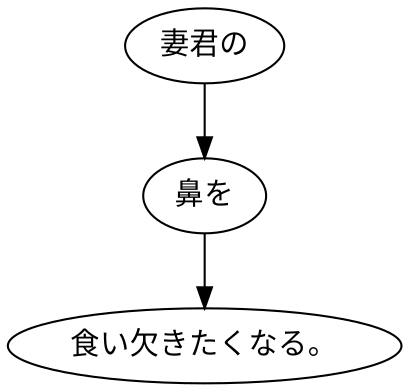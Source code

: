 digraph graph9154 {
	node0 [label="妻君の"];
	node1 [label="鼻を"];
	node2 [label="食い欠きたくなる。"];
	node0 -> node1;
	node1 -> node2;
}
